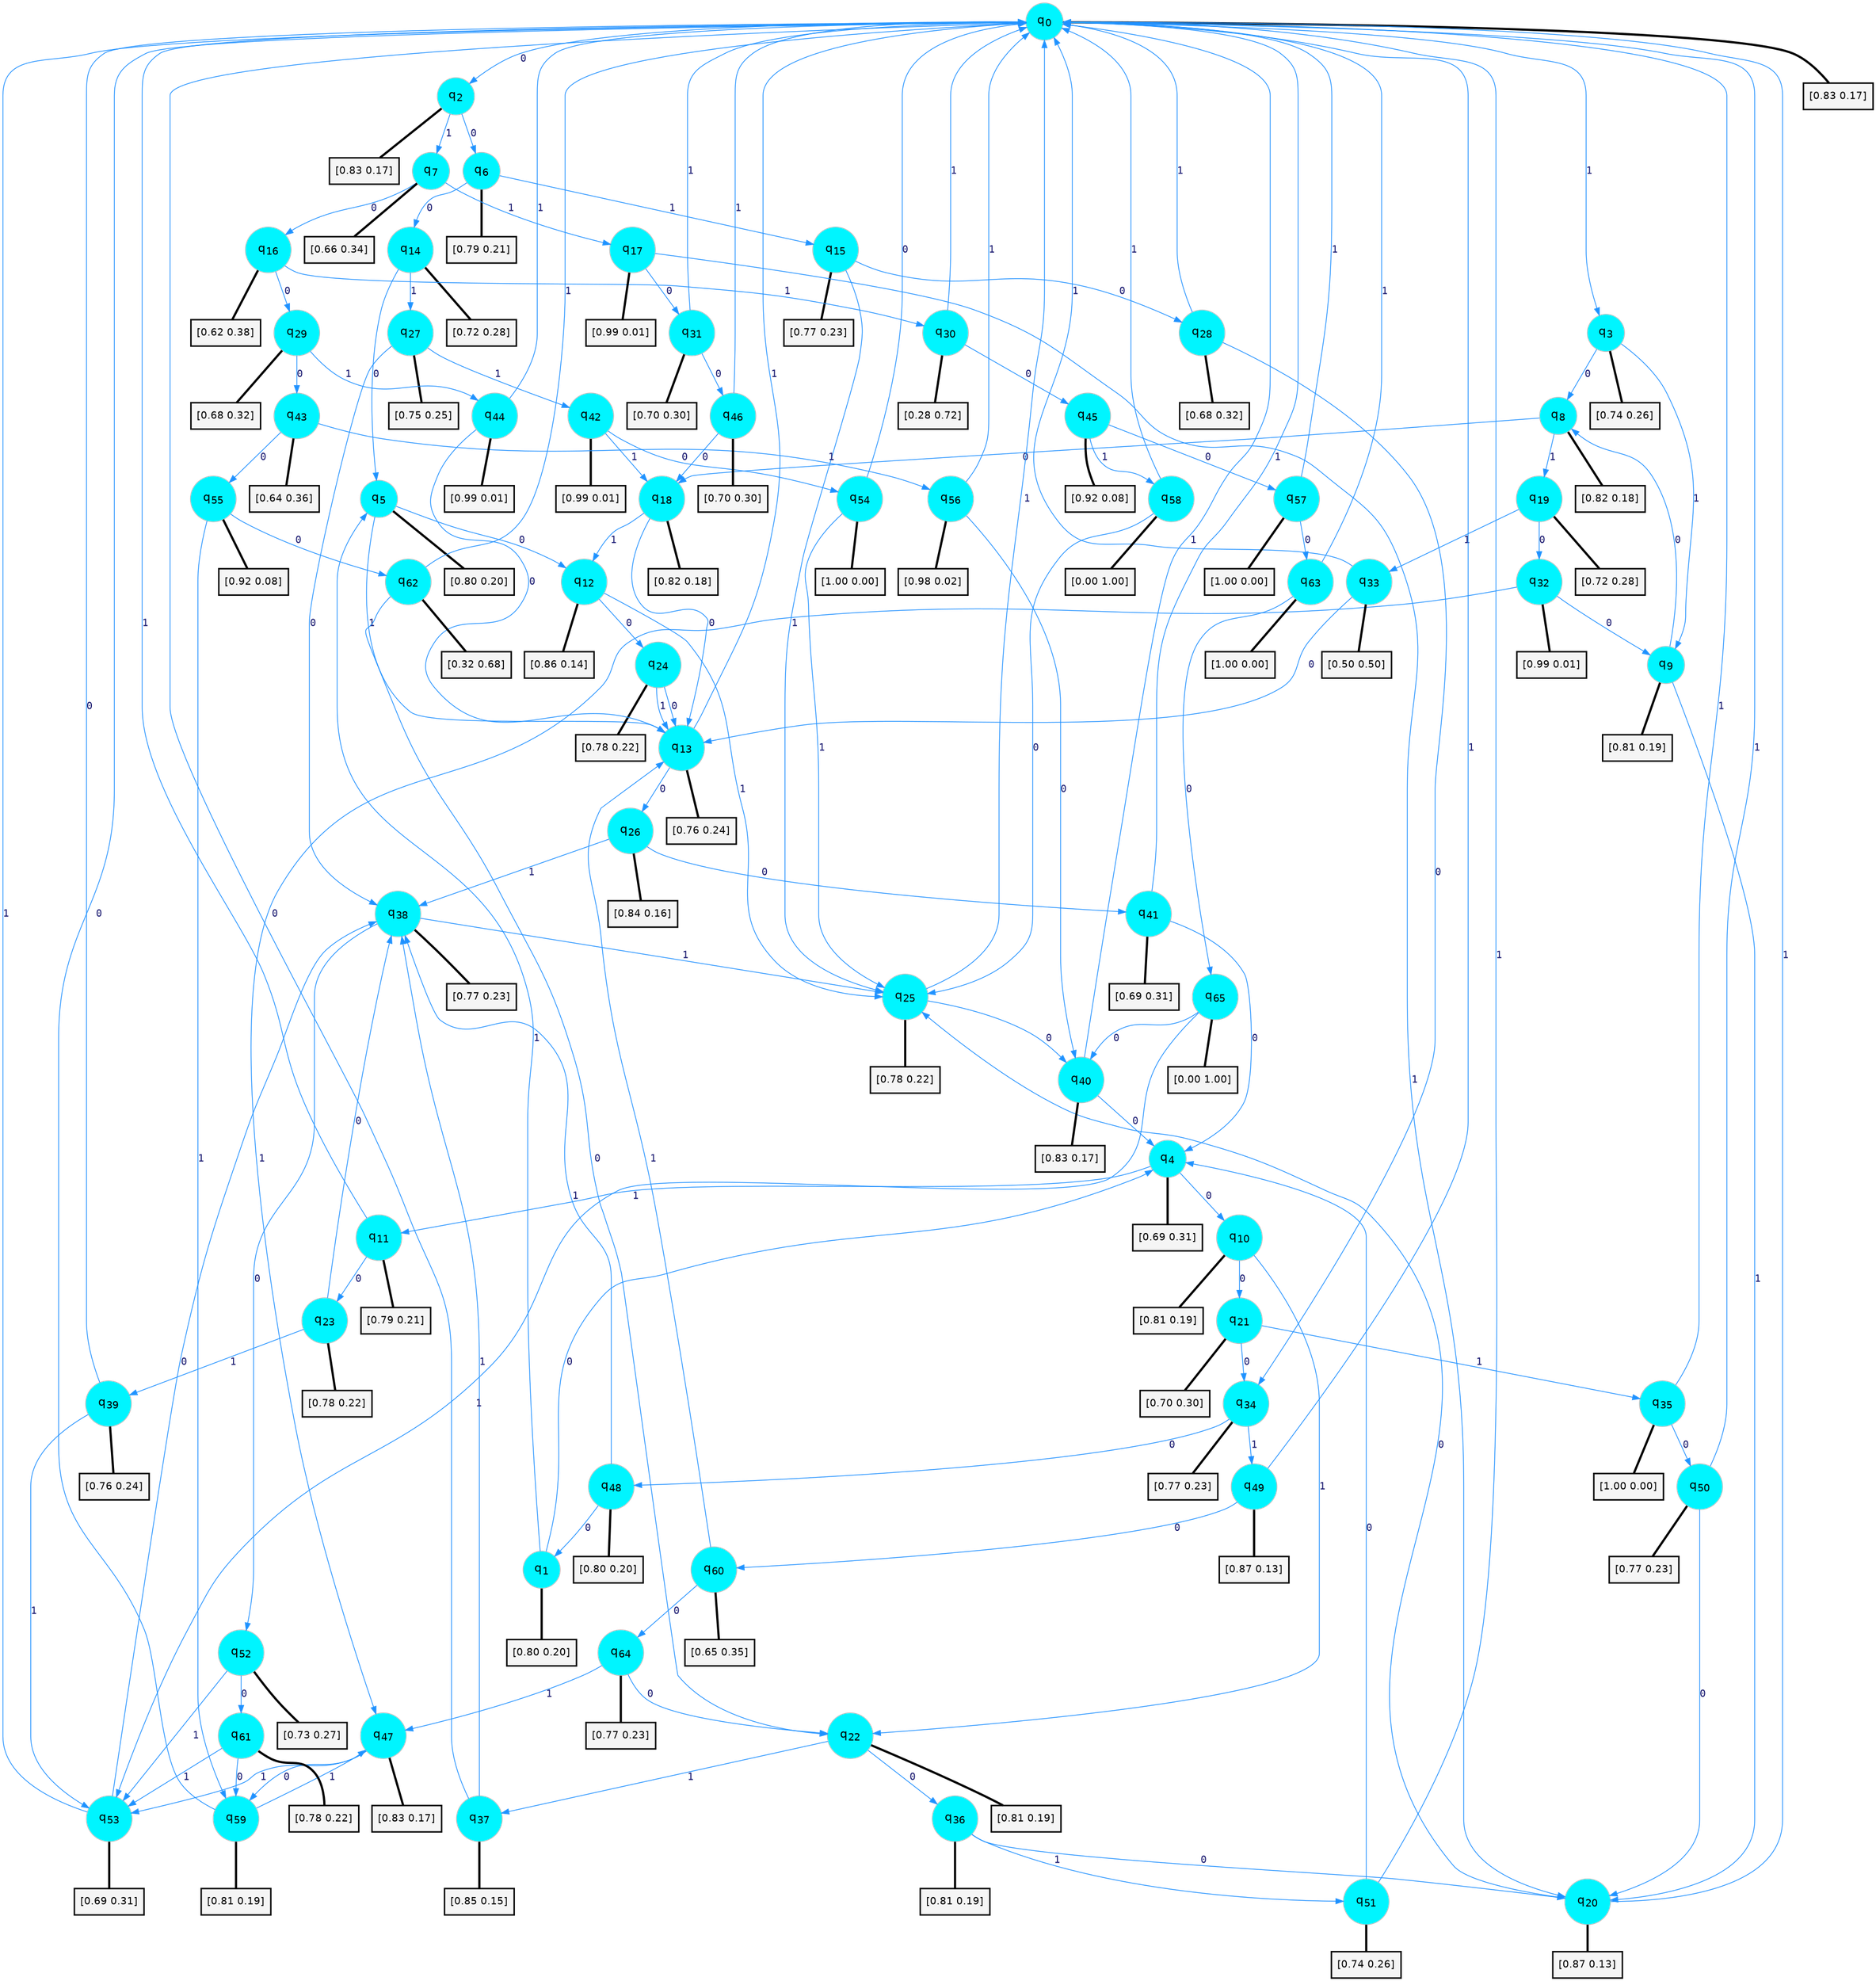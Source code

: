 digraph G {
graph [
bgcolor=transparent, dpi=300, rankdir=TD, size="40,25"];
node [
color=gray, fillcolor=turquoise1, fontcolor=black, fontname=Helvetica, fontsize=16, fontweight=bold, shape=circle, style=filled];
edge [
arrowsize=1, color=dodgerblue1, fontcolor=midnightblue, fontname=courier, fontweight=bold, penwidth=1, style=solid, weight=20];
0[label=<q<SUB>0</SUB>>];
1[label=<q<SUB>1</SUB>>];
2[label=<q<SUB>2</SUB>>];
3[label=<q<SUB>3</SUB>>];
4[label=<q<SUB>4</SUB>>];
5[label=<q<SUB>5</SUB>>];
6[label=<q<SUB>6</SUB>>];
7[label=<q<SUB>7</SUB>>];
8[label=<q<SUB>8</SUB>>];
9[label=<q<SUB>9</SUB>>];
10[label=<q<SUB>10</SUB>>];
11[label=<q<SUB>11</SUB>>];
12[label=<q<SUB>12</SUB>>];
13[label=<q<SUB>13</SUB>>];
14[label=<q<SUB>14</SUB>>];
15[label=<q<SUB>15</SUB>>];
16[label=<q<SUB>16</SUB>>];
17[label=<q<SUB>17</SUB>>];
18[label=<q<SUB>18</SUB>>];
19[label=<q<SUB>19</SUB>>];
20[label=<q<SUB>20</SUB>>];
21[label=<q<SUB>21</SUB>>];
22[label=<q<SUB>22</SUB>>];
23[label=<q<SUB>23</SUB>>];
24[label=<q<SUB>24</SUB>>];
25[label=<q<SUB>25</SUB>>];
26[label=<q<SUB>26</SUB>>];
27[label=<q<SUB>27</SUB>>];
28[label=<q<SUB>28</SUB>>];
29[label=<q<SUB>29</SUB>>];
30[label=<q<SUB>30</SUB>>];
31[label=<q<SUB>31</SUB>>];
32[label=<q<SUB>32</SUB>>];
33[label=<q<SUB>33</SUB>>];
34[label=<q<SUB>34</SUB>>];
35[label=<q<SUB>35</SUB>>];
36[label=<q<SUB>36</SUB>>];
37[label=<q<SUB>37</SUB>>];
38[label=<q<SUB>38</SUB>>];
39[label=<q<SUB>39</SUB>>];
40[label=<q<SUB>40</SUB>>];
41[label=<q<SUB>41</SUB>>];
42[label=<q<SUB>42</SUB>>];
43[label=<q<SUB>43</SUB>>];
44[label=<q<SUB>44</SUB>>];
45[label=<q<SUB>45</SUB>>];
46[label=<q<SUB>46</SUB>>];
47[label=<q<SUB>47</SUB>>];
48[label=<q<SUB>48</SUB>>];
49[label=<q<SUB>49</SUB>>];
50[label=<q<SUB>50</SUB>>];
51[label=<q<SUB>51</SUB>>];
52[label=<q<SUB>52</SUB>>];
53[label=<q<SUB>53</SUB>>];
54[label=<q<SUB>54</SUB>>];
55[label=<q<SUB>55</SUB>>];
56[label=<q<SUB>56</SUB>>];
57[label=<q<SUB>57</SUB>>];
58[label=<q<SUB>58</SUB>>];
59[label=<q<SUB>59</SUB>>];
60[label=<q<SUB>60</SUB>>];
61[label=<q<SUB>61</SUB>>];
62[label=<q<SUB>62</SUB>>];
63[label=<q<SUB>63</SUB>>];
64[label=<q<SUB>64</SUB>>];
65[label=<q<SUB>65</SUB>>];
66[label="[0.83 0.17]", shape=box,fontcolor=black, fontname=Helvetica, fontsize=14, penwidth=2, fillcolor=whitesmoke,color=black];
67[label="[0.80 0.20]", shape=box,fontcolor=black, fontname=Helvetica, fontsize=14, penwidth=2, fillcolor=whitesmoke,color=black];
68[label="[0.83 0.17]", shape=box,fontcolor=black, fontname=Helvetica, fontsize=14, penwidth=2, fillcolor=whitesmoke,color=black];
69[label="[0.74 0.26]", shape=box,fontcolor=black, fontname=Helvetica, fontsize=14, penwidth=2, fillcolor=whitesmoke,color=black];
70[label="[0.69 0.31]", shape=box,fontcolor=black, fontname=Helvetica, fontsize=14, penwidth=2, fillcolor=whitesmoke,color=black];
71[label="[0.80 0.20]", shape=box,fontcolor=black, fontname=Helvetica, fontsize=14, penwidth=2, fillcolor=whitesmoke,color=black];
72[label="[0.79 0.21]", shape=box,fontcolor=black, fontname=Helvetica, fontsize=14, penwidth=2, fillcolor=whitesmoke,color=black];
73[label="[0.66 0.34]", shape=box,fontcolor=black, fontname=Helvetica, fontsize=14, penwidth=2, fillcolor=whitesmoke,color=black];
74[label="[0.82 0.18]", shape=box,fontcolor=black, fontname=Helvetica, fontsize=14, penwidth=2, fillcolor=whitesmoke,color=black];
75[label="[0.81 0.19]", shape=box,fontcolor=black, fontname=Helvetica, fontsize=14, penwidth=2, fillcolor=whitesmoke,color=black];
76[label="[0.81 0.19]", shape=box,fontcolor=black, fontname=Helvetica, fontsize=14, penwidth=2, fillcolor=whitesmoke,color=black];
77[label="[0.79 0.21]", shape=box,fontcolor=black, fontname=Helvetica, fontsize=14, penwidth=2, fillcolor=whitesmoke,color=black];
78[label="[0.86 0.14]", shape=box,fontcolor=black, fontname=Helvetica, fontsize=14, penwidth=2, fillcolor=whitesmoke,color=black];
79[label="[0.76 0.24]", shape=box,fontcolor=black, fontname=Helvetica, fontsize=14, penwidth=2, fillcolor=whitesmoke,color=black];
80[label="[0.72 0.28]", shape=box,fontcolor=black, fontname=Helvetica, fontsize=14, penwidth=2, fillcolor=whitesmoke,color=black];
81[label="[0.77 0.23]", shape=box,fontcolor=black, fontname=Helvetica, fontsize=14, penwidth=2, fillcolor=whitesmoke,color=black];
82[label="[0.62 0.38]", shape=box,fontcolor=black, fontname=Helvetica, fontsize=14, penwidth=2, fillcolor=whitesmoke,color=black];
83[label="[0.99 0.01]", shape=box,fontcolor=black, fontname=Helvetica, fontsize=14, penwidth=2, fillcolor=whitesmoke,color=black];
84[label="[0.82 0.18]", shape=box,fontcolor=black, fontname=Helvetica, fontsize=14, penwidth=2, fillcolor=whitesmoke,color=black];
85[label="[0.72 0.28]", shape=box,fontcolor=black, fontname=Helvetica, fontsize=14, penwidth=2, fillcolor=whitesmoke,color=black];
86[label="[0.87 0.13]", shape=box,fontcolor=black, fontname=Helvetica, fontsize=14, penwidth=2, fillcolor=whitesmoke,color=black];
87[label="[0.70 0.30]", shape=box,fontcolor=black, fontname=Helvetica, fontsize=14, penwidth=2, fillcolor=whitesmoke,color=black];
88[label="[0.81 0.19]", shape=box,fontcolor=black, fontname=Helvetica, fontsize=14, penwidth=2, fillcolor=whitesmoke,color=black];
89[label="[0.78 0.22]", shape=box,fontcolor=black, fontname=Helvetica, fontsize=14, penwidth=2, fillcolor=whitesmoke,color=black];
90[label="[0.78 0.22]", shape=box,fontcolor=black, fontname=Helvetica, fontsize=14, penwidth=2, fillcolor=whitesmoke,color=black];
91[label="[0.78 0.22]", shape=box,fontcolor=black, fontname=Helvetica, fontsize=14, penwidth=2, fillcolor=whitesmoke,color=black];
92[label="[0.84 0.16]", shape=box,fontcolor=black, fontname=Helvetica, fontsize=14, penwidth=2, fillcolor=whitesmoke,color=black];
93[label="[0.75 0.25]", shape=box,fontcolor=black, fontname=Helvetica, fontsize=14, penwidth=2, fillcolor=whitesmoke,color=black];
94[label="[0.68 0.32]", shape=box,fontcolor=black, fontname=Helvetica, fontsize=14, penwidth=2, fillcolor=whitesmoke,color=black];
95[label="[0.68 0.32]", shape=box,fontcolor=black, fontname=Helvetica, fontsize=14, penwidth=2, fillcolor=whitesmoke,color=black];
96[label="[0.28 0.72]", shape=box,fontcolor=black, fontname=Helvetica, fontsize=14, penwidth=2, fillcolor=whitesmoke,color=black];
97[label="[0.70 0.30]", shape=box,fontcolor=black, fontname=Helvetica, fontsize=14, penwidth=2, fillcolor=whitesmoke,color=black];
98[label="[0.99 0.01]", shape=box,fontcolor=black, fontname=Helvetica, fontsize=14, penwidth=2, fillcolor=whitesmoke,color=black];
99[label="[0.50 0.50]", shape=box,fontcolor=black, fontname=Helvetica, fontsize=14, penwidth=2, fillcolor=whitesmoke,color=black];
100[label="[0.77 0.23]", shape=box,fontcolor=black, fontname=Helvetica, fontsize=14, penwidth=2, fillcolor=whitesmoke,color=black];
101[label="[1.00 0.00]", shape=box,fontcolor=black, fontname=Helvetica, fontsize=14, penwidth=2, fillcolor=whitesmoke,color=black];
102[label="[0.81 0.19]", shape=box,fontcolor=black, fontname=Helvetica, fontsize=14, penwidth=2, fillcolor=whitesmoke,color=black];
103[label="[0.85 0.15]", shape=box,fontcolor=black, fontname=Helvetica, fontsize=14, penwidth=2, fillcolor=whitesmoke,color=black];
104[label="[0.77 0.23]", shape=box,fontcolor=black, fontname=Helvetica, fontsize=14, penwidth=2, fillcolor=whitesmoke,color=black];
105[label="[0.76 0.24]", shape=box,fontcolor=black, fontname=Helvetica, fontsize=14, penwidth=2, fillcolor=whitesmoke,color=black];
106[label="[0.83 0.17]", shape=box,fontcolor=black, fontname=Helvetica, fontsize=14, penwidth=2, fillcolor=whitesmoke,color=black];
107[label="[0.69 0.31]", shape=box,fontcolor=black, fontname=Helvetica, fontsize=14, penwidth=2, fillcolor=whitesmoke,color=black];
108[label="[0.99 0.01]", shape=box,fontcolor=black, fontname=Helvetica, fontsize=14, penwidth=2, fillcolor=whitesmoke,color=black];
109[label="[0.64 0.36]", shape=box,fontcolor=black, fontname=Helvetica, fontsize=14, penwidth=2, fillcolor=whitesmoke,color=black];
110[label="[0.99 0.01]", shape=box,fontcolor=black, fontname=Helvetica, fontsize=14, penwidth=2, fillcolor=whitesmoke,color=black];
111[label="[0.92 0.08]", shape=box,fontcolor=black, fontname=Helvetica, fontsize=14, penwidth=2, fillcolor=whitesmoke,color=black];
112[label="[0.70 0.30]", shape=box,fontcolor=black, fontname=Helvetica, fontsize=14, penwidth=2, fillcolor=whitesmoke,color=black];
113[label="[0.83 0.17]", shape=box,fontcolor=black, fontname=Helvetica, fontsize=14, penwidth=2, fillcolor=whitesmoke,color=black];
114[label="[0.80 0.20]", shape=box,fontcolor=black, fontname=Helvetica, fontsize=14, penwidth=2, fillcolor=whitesmoke,color=black];
115[label="[0.87 0.13]", shape=box,fontcolor=black, fontname=Helvetica, fontsize=14, penwidth=2, fillcolor=whitesmoke,color=black];
116[label="[0.77 0.23]", shape=box,fontcolor=black, fontname=Helvetica, fontsize=14, penwidth=2, fillcolor=whitesmoke,color=black];
117[label="[0.74 0.26]", shape=box,fontcolor=black, fontname=Helvetica, fontsize=14, penwidth=2, fillcolor=whitesmoke,color=black];
118[label="[0.73 0.27]", shape=box,fontcolor=black, fontname=Helvetica, fontsize=14, penwidth=2, fillcolor=whitesmoke,color=black];
119[label="[0.69 0.31]", shape=box,fontcolor=black, fontname=Helvetica, fontsize=14, penwidth=2, fillcolor=whitesmoke,color=black];
120[label="[1.00 0.00]", shape=box,fontcolor=black, fontname=Helvetica, fontsize=14, penwidth=2, fillcolor=whitesmoke,color=black];
121[label="[0.92 0.08]", shape=box,fontcolor=black, fontname=Helvetica, fontsize=14, penwidth=2, fillcolor=whitesmoke,color=black];
122[label="[0.98 0.02]", shape=box,fontcolor=black, fontname=Helvetica, fontsize=14, penwidth=2, fillcolor=whitesmoke,color=black];
123[label="[1.00 0.00]", shape=box,fontcolor=black, fontname=Helvetica, fontsize=14, penwidth=2, fillcolor=whitesmoke,color=black];
124[label="[0.00 1.00]", shape=box,fontcolor=black, fontname=Helvetica, fontsize=14, penwidth=2, fillcolor=whitesmoke,color=black];
125[label="[0.81 0.19]", shape=box,fontcolor=black, fontname=Helvetica, fontsize=14, penwidth=2, fillcolor=whitesmoke,color=black];
126[label="[0.65 0.35]", shape=box,fontcolor=black, fontname=Helvetica, fontsize=14, penwidth=2, fillcolor=whitesmoke,color=black];
127[label="[0.78 0.22]", shape=box,fontcolor=black, fontname=Helvetica, fontsize=14, penwidth=2, fillcolor=whitesmoke,color=black];
128[label="[0.32 0.68]", shape=box,fontcolor=black, fontname=Helvetica, fontsize=14, penwidth=2, fillcolor=whitesmoke,color=black];
129[label="[1.00 0.00]", shape=box,fontcolor=black, fontname=Helvetica, fontsize=14, penwidth=2, fillcolor=whitesmoke,color=black];
130[label="[0.77 0.23]", shape=box,fontcolor=black, fontname=Helvetica, fontsize=14, penwidth=2, fillcolor=whitesmoke,color=black];
131[label="[0.00 1.00]", shape=box,fontcolor=black, fontname=Helvetica, fontsize=14, penwidth=2, fillcolor=whitesmoke,color=black];
0->2 [label=0];
0->3 [label=1];
0->66 [arrowhead=none, penwidth=3,color=black];
1->4 [label=0];
1->5 [label=1];
1->67 [arrowhead=none, penwidth=3,color=black];
2->6 [label=0];
2->7 [label=1];
2->68 [arrowhead=none, penwidth=3,color=black];
3->8 [label=0];
3->9 [label=1];
3->69 [arrowhead=none, penwidth=3,color=black];
4->10 [label=0];
4->11 [label=1];
4->70 [arrowhead=none, penwidth=3,color=black];
5->12 [label=0];
5->13 [label=1];
5->71 [arrowhead=none, penwidth=3,color=black];
6->14 [label=0];
6->15 [label=1];
6->72 [arrowhead=none, penwidth=3,color=black];
7->16 [label=0];
7->17 [label=1];
7->73 [arrowhead=none, penwidth=3,color=black];
8->18 [label=0];
8->19 [label=1];
8->74 [arrowhead=none, penwidth=3,color=black];
9->8 [label=0];
9->20 [label=1];
9->75 [arrowhead=none, penwidth=3,color=black];
10->21 [label=0];
10->22 [label=1];
10->76 [arrowhead=none, penwidth=3,color=black];
11->23 [label=0];
11->0 [label=1];
11->77 [arrowhead=none, penwidth=3,color=black];
12->24 [label=0];
12->25 [label=1];
12->78 [arrowhead=none, penwidth=3,color=black];
13->26 [label=0];
13->0 [label=1];
13->79 [arrowhead=none, penwidth=3,color=black];
14->5 [label=0];
14->27 [label=1];
14->80 [arrowhead=none, penwidth=3,color=black];
15->28 [label=0];
15->25 [label=1];
15->81 [arrowhead=none, penwidth=3,color=black];
16->29 [label=0];
16->30 [label=1];
16->82 [arrowhead=none, penwidth=3,color=black];
17->31 [label=0];
17->20 [label=1];
17->83 [arrowhead=none, penwidth=3,color=black];
18->13 [label=0];
18->12 [label=1];
18->84 [arrowhead=none, penwidth=3,color=black];
19->32 [label=0];
19->33 [label=1];
19->85 [arrowhead=none, penwidth=3,color=black];
20->25 [label=0];
20->0 [label=1];
20->86 [arrowhead=none, penwidth=3,color=black];
21->34 [label=0];
21->35 [label=1];
21->87 [arrowhead=none, penwidth=3,color=black];
22->36 [label=0];
22->37 [label=1];
22->88 [arrowhead=none, penwidth=3,color=black];
23->38 [label=0];
23->39 [label=1];
23->89 [arrowhead=none, penwidth=3,color=black];
24->13 [label=0];
24->13 [label=1];
24->90 [arrowhead=none, penwidth=3,color=black];
25->40 [label=0];
25->0 [label=1];
25->91 [arrowhead=none, penwidth=3,color=black];
26->41 [label=0];
26->38 [label=1];
26->92 [arrowhead=none, penwidth=3,color=black];
27->38 [label=0];
27->42 [label=1];
27->93 [arrowhead=none, penwidth=3,color=black];
28->34 [label=0];
28->0 [label=1];
28->94 [arrowhead=none, penwidth=3,color=black];
29->43 [label=0];
29->44 [label=1];
29->95 [arrowhead=none, penwidth=3,color=black];
30->45 [label=0];
30->0 [label=1];
30->96 [arrowhead=none, penwidth=3,color=black];
31->46 [label=0];
31->0 [label=1];
31->97 [arrowhead=none, penwidth=3,color=black];
32->9 [label=0];
32->47 [label=1];
32->98 [arrowhead=none, penwidth=3,color=black];
33->13 [label=0];
33->0 [label=1];
33->99 [arrowhead=none, penwidth=3,color=black];
34->48 [label=0];
34->49 [label=1];
34->100 [arrowhead=none, penwidth=3,color=black];
35->50 [label=0];
35->0 [label=1];
35->101 [arrowhead=none, penwidth=3,color=black];
36->20 [label=0];
36->51 [label=1];
36->102 [arrowhead=none, penwidth=3,color=black];
37->0 [label=0];
37->38 [label=1];
37->103 [arrowhead=none, penwidth=3,color=black];
38->52 [label=0];
38->25 [label=1];
38->104 [arrowhead=none, penwidth=3,color=black];
39->0 [label=0];
39->53 [label=1];
39->105 [arrowhead=none, penwidth=3,color=black];
40->4 [label=0];
40->0 [label=1];
40->106 [arrowhead=none, penwidth=3,color=black];
41->4 [label=0];
41->0 [label=1];
41->107 [arrowhead=none, penwidth=3,color=black];
42->54 [label=0];
42->18 [label=1];
42->108 [arrowhead=none, penwidth=3,color=black];
43->55 [label=0];
43->56 [label=1];
43->109 [arrowhead=none, penwidth=3,color=black];
44->13 [label=0];
44->0 [label=1];
44->110 [arrowhead=none, penwidth=3,color=black];
45->57 [label=0];
45->58 [label=1];
45->111 [arrowhead=none, penwidth=3,color=black];
46->18 [label=0];
46->0 [label=1];
46->112 [arrowhead=none, penwidth=3,color=black];
47->59 [label=0];
47->53 [label=1];
47->113 [arrowhead=none, penwidth=3,color=black];
48->1 [label=0];
48->38 [label=1];
48->114 [arrowhead=none, penwidth=3,color=black];
49->60 [label=0];
49->0 [label=1];
49->115 [arrowhead=none, penwidth=3,color=black];
50->20 [label=0];
50->0 [label=1];
50->116 [arrowhead=none, penwidth=3,color=black];
51->4 [label=0];
51->0 [label=1];
51->117 [arrowhead=none, penwidth=3,color=black];
52->61 [label=0];
52->53 [label=1];
52->118 [arrowhead=none, penwidth=3,color=black];
53->38 [label=0];
53->0 [label=1];
53->119 [arrowhead=none, penwidth=3,color=black];
54->0 [label=0];
54->25 [label=1];
54->120 [arrowhead=none, penwidth=3,color=black];
55->62 [label=0];
55->59 [label=1];
55->121 [arrowhead=none, penwidth=3,color=black];
56->40 [label=0];
56->0 [label=1];
56->122 [arrowhead=none, penwidth=3,color=black];
57->63 [label=0];
57->0 [label=1];
57->123 [arrowhead=none, penwidth=3,color=black];
58->25 [label=0];
58->0 [label=1];
58->124 [arrowhead=none, penwidth=3,color=black];
59->0 [label=0];
59->47 [label=1];
59->125 [arrowhead=none, penwidth=3,color=black];
60->64 [label=0];
60->13 [label=1];
60->126 [arrowhead=none, penwidth=3,color=black];
61->59 [label=0];
61->53 [label=1];
61->127 [arrowhead=none, penwidth=3,color=black];
62->22 [label=0];
62->0 [label=1];
62->128 [arrowhead=none, penwidth=3,color=black];
63->65 [label=0];
63->0 [label=1];
63->129 [arrowhead=none, penwidth=3,color=black];
64->22 [label=0];
64->47 [label=1];
64->130 [arrowhead=none, penwidth=3,color=black];
65->40 [label=0];
65->53 [label=1];
65->131 [arrowhead=none, penwidth=3,color=black];
}
